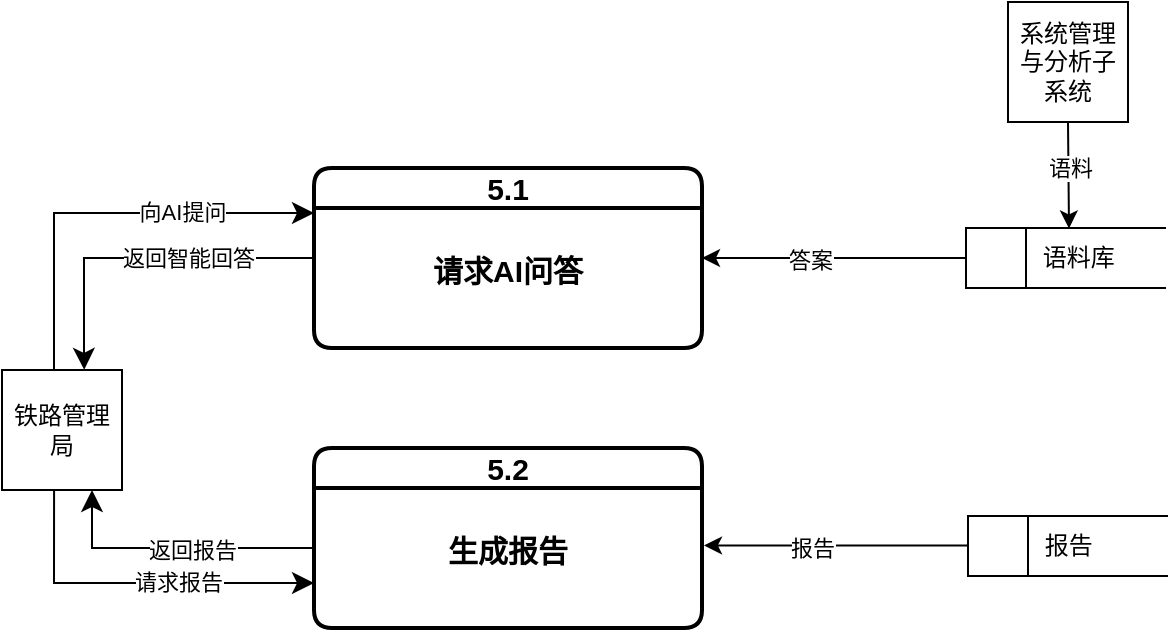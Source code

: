 <mxfile version="27.0.6">
  <diagram name="Page-1" id="vI3AUKaJ-KvVPcudFKGl">
    <mxGraphModel dx="703" dy="416" grid="0" gridSize="10" guides="1" tooltips="1" connect="1" arrows="1" fold="1" page="1" pageScale="1" pageWidth="1000" pageHeight="1000" math="0" shadow="0">
      <root>
        <mxCell id="0" />
        <mxCell id="1" parent="0" />
        <mxCell id="ZulVoOLhEj6P1UFK9tHj-1" value="5.1" style="swimlane;html=1;startSize=20;fontStyle=1;collapsible=0;horizontal=1;swimlaneLine=1;strokeWidth=2;swimlaneFillColor=#ffffff;whiteSpace=wrap;rounded=1;fontSize=15;" vertex="1" parent="1">
          <mxGeometry x="352" y="176" width="194" height="90" as="geometry" />
        </mxCell>
        <mxCell id="ZulVoOLhEj6P1UFK9tHj-5" value="请求AI问答" style="text;html=1;align=center;verticalAlign=middle;whiteSpace=wrap;rounded=0;fontSize=15;fontStyle=1" vertex="1" parent="ZulVoOLhEj6P1UFK9tHj-1">
          <mxGeometry x="52" y="36" width="90" height="30" as="geometry" />
        </mxCell>
        <mxCell id="ZulVoOLhEj6P1UFK9tHj-3" value="&amp;nbsp; &amp;nbsp; &amp;nbsp; &amp;nbsp; &amp;nbsp; 语料库" style="html=1;dashed=0;whiteSpace=wrap;shape=mxgraph.dfd.dataStoreID;align=left;spacingLeft=3;points=[[0,0],[0.5,0],[1,0],[0,0.5],[1,0.5],[0,1],[0.5,1],[1,1]];" vertex="1" parent="1">
          <mxGeometry x="678" y="206" width="100" height="30" as="geometry" />
        </mxCell>
        <mxCell id="ZulVoOLhEj6P1UFK9tHj-4" value="铁路管理局" style="rounded=0;whiteSpace=wrap;html=1;" vertex="1" parent="1">
          <mxGeometry x="196" y="277" width="60" height="60" as="geometry" />
        </mxCell>
        <mxCell id="ZulVoOLhEj6P1UFK9tHj-6" value="5.2" style="swimlane;html=1;startSize=20;fontStyle=1;collapsible=0;horizontal=1;swimlaneLine=1;strokeWidth=2;swimlaneFillColor=#ffffff;whiteSpace=wrap;rounded=1;fontSize=15;" vertex="1" parent="1">
          <mxGeometry x="352" y="316" width="194" height="90" as="geometry" />
        </mxCell>
        <mxCell id="ZulVoOLhEj6P1UFK9tHj-7" value="生成报告" style="text;html=1;align=center;verticalAlign=middle;whiteSpace=wrap;rounded=0;fontSize=15;fontStyle=1" vertex="1" parent="ZulVoOLhEj6P1UFK9tHj-6">
          <mxGeometry x="52" y="36" width="90" height="30" as="geometry" />
        </mxCell>
        <mxCell id="ZulVoOLhEj6P1UFK9tHj-20" value="" style="edgeStyle=segmentEdgeStyle;endArrow=classic;html=1;curved=0;rounded=0;endSize=8;startSize=8;exitX=0.5;exitY=0;exitDx=0;exitDy=0;entryX=0;entryY=0.25;entryDx=0;entryDy=0;" edge="1" parent="1" source="ZulVoOLhEj6P1UFK9tHj-4" target="ZulVoOLhEj6P1UFK9tHj-1">
          <mxGeometry width="50" height="50" relative="1" as="geometry">
            <mxPoint x="304" y="304" as="sourcePoint" />
            <mxPoint x="354" y="254" as="targetPoint" />
            <Array as="points">
              <mxPoint x="222" y="199" />
            </Array>
          </mxGeometry>
        </mxCell>
        <mxCell id="ZulVoOLhEj6P1UFK9tHj-28" value="向AI提问" style="edgeLabel;html=1;align=center;verticalAlign=middle;resizable=0;points=[];" vertex="1" connectable="0" parent="ZulVoOLhEj6P1UFK9tHj-20">
          <mxGeometry x="0.381" y="1" relative="1" as="geometry">
            <mxPoint as="offset" />
          </mxGeometry>
        </mxCell>
        <mxCell id="ZulVoOLhEj6P1UFK9tHj-24" value="" style="edgeStyle=segmentEdgeStyle;endArrow=classic;html=1;curved=0;rounded=0;endSize=8;startSize=8;exitX=0;exitY=0.5;exitDx=0;exitDy=0;entryX=0.685;entryY=-0.001;entryDx=0;entryDy=0;entryPerimeter=0;" edge="1" parent="1" source="ZulVoOLhEj6P1UFK9tHj-1" target="ZulVoOLhEj6P1UFK9tHj-4">
          <mxGeometry width="50" height="50" relative="1" as="geometry">
            <mxPoint x="248" y="330" as="sourcePoint" />
            <mxPoint x="257" y="270" as="targetPoint" />
            <Array as="points">
              <mxPoint x="237" y="221" />
              <mxPoint x="237" y="270" />
            </Array>
          </mxGeometry>
        </mxCell>
        <mxCell id="ZulVoOLhEj6P1UFK9tHj-25" value="返回智能回答" style="edgeLabel;html=1;align=center;verticalAlign=middle;resizable=0;points=[];" vertex="1" connectable="0" parent="ZulVoOLhEj6P1UFK9tHj-24">
          <mxGeometry x="0.315" y="2" relative="1" as="geometry">
            <mxPoint x="49" y="-2" as="offset" />
          </mxGeometry>
        </mxCell>
        <mxCell id="ZulVoOLhEj6P1UFK9tHj-29" value="" style="endArrow=classic;html=1;rounded=0;exitX=0;exitY=0.5;exitDx=0;exitDy=0;entryX=1;entryY=0.5;entryDx=0;entryDy=0;" edge="1" parent="1" source="ZulVoOLhEj6P1UFK9tHj-3" target="ZulVoOLhEj6P1UFK9tHj-1">
          <mxGeometry width="50" height="50" relative="1" as="geometry">
            <mxPoint x="475" y="422" as="sourcePoint" />
            <mxPoint x="525" y="372" as="targetPoint" />
          </mxGeometry>
        </mxCell>
        <mxCell id="ZulVoOLhEj6P1UFK9tHj-31" value="答案" style="edgeLabel;html=1;align=center;verticalAlign=middle;resizable=0;points=[];" vertex="1" connectable="0" parent="ZulVoOLhEj6P1UFK9tHj-29">
          <mxGeometry x="0.182" y="1" relative="1" as="geometry">
            <mxPoint as="offset" />
          </mxGeometry>
        </mxCell>
        <mxCell id="ZulVoOLhEj6P1UFK9tHj-32" value="系统管理与分析子系统" style="rounded=0;whiteSpace=wrap;html=1;" vertex="1" parent="1">
          <mxGeometry x="699" y="93" width="60" height="60" as="geometry" />
        </mxCell>
        <mxCell id="ZulVoOLhEj6P1UFK9tHj-33" value="" style="endArrow=classic;html=1;rounded=0;entryX=0.515;entryY=0.008;entryDx=0;entryDy=0;entryPerimeter=0;exitX=0.5;exitY=1;exitDx=0;exitDy=0;" edge="1" parent="1" source="ZulVoOLhEj6P1UFK9tHj-32" target="ZulVoOLhEj6P1UFK9tHj-3">
          <mxGeometry width="50" height="50" relative="1" as="geometry">
            <mxPoint x="728" y="152" as="sourcePoint" />
            <mxPoint x="729" y="205" as="targetPoint" />
          </mxGeometry>
        </mxCell>
        <mxCell id="ZulVoOLhEj6P1UFK9tHj-34" value="语料" style="edgeLabel;html=1;align=center;verticalAlign=middle;resizable=0;points=[];" vertex="1" connectable="0" parent="ZulVoOLhEj6P1UFK9tHj-33">
          <mxGeometry x="0.169" relative="1" as="geometry">
            <mxPoint y="-8" as="offset" />
          </mxGeometry>
        </mxCell>
        <mxCell id="ZulVoOLhEj6P1UFK9tHj-35" value="&amp;nbsp; &amp;nbsp; &amp;nbsp; &amp;nbsp; &amp;nbsp; 报告" style="html=1;dashed=0;whiteSpace=wrap;shape=mxgraph.dfd.dataStoreID;align=left;spacingLeft=3;points=[[0,0],[0.5,0],[1,0],[0,0.5],[1,0.5],[0,1],[0.5,1],[1,1]];" vertex="1" parent="1">
          <mxGeometry x="679" y="350" width="100" height="30" as="geometry" />
        </mxCell>
        <mxCell id="ZulVoOLhEj6P1UFK9tHj-36" value="" style="edgeStyle=segmentEdgeStyle;endArrow=classic;html=1;curved=0;rounded=0;endSize=8;startSize=8;entryX=0.75;entryY=1;entryDx=0;entryDy=0;" edge="1" parent="1" target="ZulVoOLhEj6P1UFK9tHj-4">
          <mxGeometry width="50" height="50" relative="1" as="geometry">
            <mxPoint x="352" y="366" as="sourcePoint" />
            <mxPoint x="482" y="288" as="targetPoint" />
            <Array as="points">
              <mxPoint x="352" y="366" />
              <mxPoint x="262" y="366" />
              <mxPoint x="241" y="365" />
            </Array>
          </mxGeometry>
        </mxCell>
        <mxCell id="ZulVoOLhEj6P1UFK9tHj-37" value="返回报告" style="edgeLabel;html=1;align=center;verticalAlign=middle;resizable=0;points=[];" vertex="1" connectable="0" parent="ZulVoOLhEj6P1UFK9tHj-36">
          <mxGeometry x="0.381" y="1" relative="1" as="geometry">
            <mxPoint x="35" as="offset" />
          </mxGeometry>
        </mxCell>
        <mxCell id="ZulVoOLhEj6P1UFK9tHj-38" value="" style="edgeStyle=segmentEdgeStyle;endArrow=classic;html=1;curved=0;rounded=0;endSize=8;startSize=8;entryX=0;entryY=0.75;entryDx=0;entryDy=0;exitX=0.434;exitY=1.005;exitDx=0;exitDy=0;exitPerimeter=0;" edge="1" parent="1" source="ZulVoOLhEj6P1UFK9tHj-4" target="ZulVoOLhEj6P1UFK9tHj-6">
          <mxGeometry width="50" height="50" relative="1" as="geometry">
            <mxPoint x="279" y="389" as="sourcePoint" />
            <mxPoint x="367" y="366" as="targetPoint" />
            <Array as="points">
              <mxPoint x="222" y="383" />
            </Array>
          </mxGeometry>
        </mxCell>
        <mxCell id="ZulVoOLhEj6P1UFK9tHj-39" value="请求报告" style="edgeLabel;html=1;align=center;verticalAlign=middle;resizable=0;points=[];" vertex="1" connectable="0" parent="ZulVoOLhEj6P1UFK9tHj-38">
          <mxGeometry x="0.315" y="2" relative="1" as="geometry">
            <mxPoint x="-8" y="1" as="offset" />
          </mxGeometry>
        </mxCell>
        <mxCell id="ZulVoOLhEj6P1UFK9tHj-40" value="" style="endArrow=classic;html=1;rounded=0;exitX=0;exitY=0.5;exitDx=0;exitDy=0;entryX=1;entryY=0.5;entryDx=0;entryDy=0;" edge="1" parent="1">
          <mxGeometry width="50" height="50" relative="1" as="geometry">
            <mxPoint x="679" y="364.71" as="sourcePoint" />
            <mxPoint x="547" y="364.71" as="targetPoint" />
          </mxGeometry>
        </mxCell>
        <mxCell id="ZulVoOLhEj6P1UFK9tHj-41" value="报告" style="edgeLabel;html=1;align=center;verticalAlign=middle;resizable=0;points=[];" vertex="1" connectable="0" parent="ZulVoOLhEj6P1UFK9tHj-40">
          <mxGeometry x="0.182" y="1" relative="1" as="geometry">
            <mxPoint as="offset" />
          </mxGeometry>
        </mxCell>
      </root>
    </mxGraphModel>
  </diagram>
</mxfile>
